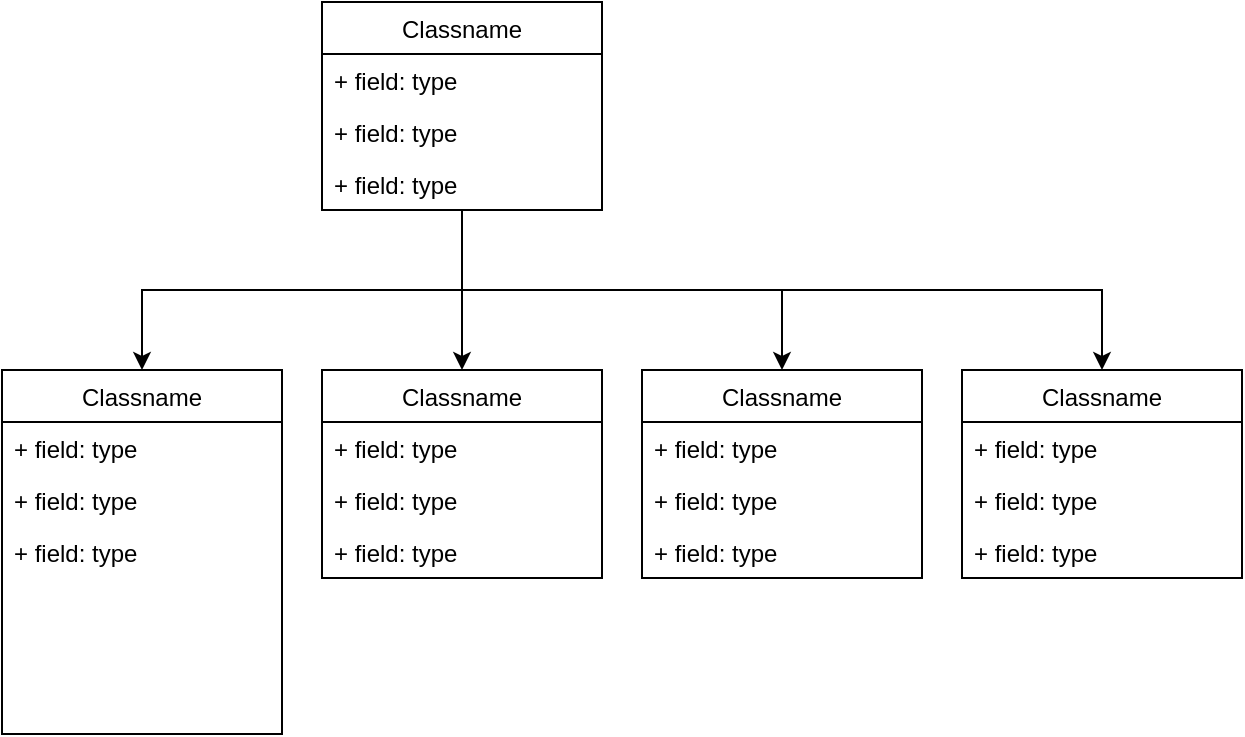 <mxfile version="20.2.3" type="github">
  <diagram id="aS9pjdUC0Do7hMSleVWt" name="第 1 页">
    <mxGraphModel dx="2062" dy="1122" grid="1" gridSize="10" guides="1" tooltips="1" connect="1" arrows="1" fold="1" page="1" pageScale="1" pageWidth="827" pageHeight="1169" math="0" shadow="0">
      <root>
        <mxCell id="0" />
        <mxCell id="1" parent="0" />
        <mxCell id="qjVMfOA5gVnIOqsRLO9Z-42" style="edgeStyle=orthogonalEdgeStyle;rounded=0;orthogonalLoop=1;jettySize=auto;html=1;exitX=0.5;exitY=1;exitDx=0;exitDy=0;" parent="1" source="qjVMfOA5gVnIOqsRLO9Z-1" target="qjVMfOA5gVnIOqsRLO9Z-38" edge="1">
          <mxGeometry relative="1" as="geometry" />
        </mxCell>
        <mxCell id="qjVMfOA5gVnIOqsRLO9Z-43" style="edgeStyle=orthogonalEdgeStyle;rounded=0;orthogonalLoop=1;jettySize=auto;html=1;exitX=0.5;exitY=1;exitDx=0;exitDy=0;" parent="1" source="qjVMfOA5gVnIOqsRLO9Z-1" target="qjVMfOA5gVnIOqsRLO9Z-5" edge="1">
          <mxGeometry relative="1" as="geometry" />
        </mxCell>
        <mxCell id="qjVMfOA5gVnIOqsRLO9Z-44" style="edgeStyle=orthogonalEdgeStyle;rounded=0;orthogonalLoop=1;jettySize=auto;html=1;exitX=0.5;exitY=1;exitDx=0;exitDy=0;" parent="1" source="qjVMfOA5gVnIOqsRLO9Z-1" target="qjVMfOA5gVnIOqsRLO9Z-34" edge="1">
          <mxGeometry relative="1" as="geometry" />
        </mxCell>
        <mxCell id="qjVMfOA5gVnIOqsRLO9Z-49" style="edgeStyle=orthogonalEdgeStyle;rounded=0;orthogonalLoop=1;jettySize=auto;html=1;exitX=0.5;exitY=1;exitDx=0;exitDy=0;entryX=0.5;entryY=0;entryDx=0;entryDy=0;" parent="1" source="qjVMfOA5gVnIOqsRLO9Z-1" target="qjVMfOA5gVnIOqsRLO9Z-45" edge="1">
          <mxGeometry relative="1" as="geometry" />
        </mxCell>
        <mxCell id="qjVMfOA5gVnIOqsRLO9Z-1" value="Classname" style="swimlane;fontStyle=0;childLayout=stackLayout;horizontal=1;startSize=26;fillColor=#FFFFFF;horizontalStack=0;resizeParent=1;resizeParentMax=0;resizeLast=0;collapsible=1;marginBottom=0;" parent="1" vertex="1">
          <mxGeometry x="200" y="250" width="140" height="104" as="geometry">
            <mxRectangle x="200" y="250" width="100" height="30" as="alternateBounds" />
          </mxGeometry>
        </mxCell>
        <mxCell id="qjVMfOA5gVnIOqsRLO9Z-2" value="+ field: type" style="text;strokeColor=none;fillColor=none;align=left;verticalAlign=top;spacingLeft=4;spacingRight=4;overflow=hidden;rotatable=0;points=[[0,0.5],[1,0.5]];portConstraint=eastwest;" parent="qjVMfOA5gVnIOqsRLO9Z-1" vertex="1">
          <mxGeometry y="26" width="140" height="26" as="geometry" />
        </mxCell>
        <mxCell id="qjVMfOA5gVnIOqsRLO9Z-3" value="+ field: type" style="text;strokeColor=none;fillColor=none;align=left;verticalAlign=top;spacingLeft=4;spacingRight=4;overflow=hidden;rotatable=0;points=[[0,0.5],[1,0.5]];portConstraint=eastwest;" parent="qjVMfOA5gVnIOqsRLO9Z-1" vertex="1">
          <mxGeometry y="52" width="140" height="26" as="geometry" />
        </mxCell>
        <mxCell id="qjVMfOA5gVnIOqsRLO9Z-4" value="+ field: type" style="text;strokeColor=none;fillColor=none;align=left;verticalAlign=top;spacingLeft=4;spacingRight=4;overflow=hidden;rotatable=0;points=[[0,0.5],[1,0.5]];portConstraint=eastwest;" parent="qjVMfOA5gVnIOqsRLO9Z-1" vertex="1">
          <mxGeometry y="78" width="140" height="26" as="geometry" />
        </mxCell>
        <mxCell id="qjVMfOA5gVnIOqsRLO9Z-5" value="Classname" style="swimlane;fontStyle=0;childLayout=stackLayout;horizontal=1;startSize=26;fillColor=none;horizontalStack=0;resizeParent=1;resizeParentMax=0;resizeLast=0;collapsible=1;marginBottom=0;direction=east;" parent="1" vertex="1">
          <mxGeometry x="200" y="434" width="140" height="104" as="geometry">
            <mxRectangle x="140" y="434" width="100" height="30" as="alternateBounds" />
          </mxGeometry>
        </mxCell>
        <mxCell id="qjVMfOA5gVnIOqsRLO9Z-6" value="+ field: type" style="text;strokeColor=none;fillColor=none;align=left;verticalAlign=top;spacingLeft=4;spacingRight=4;overflow=hidden;rotatable=0;points=[[0,0.5],[1,0.5]];portConstraint=eastwest;" parent="qjVMfOA5gVnIOqsRLO9Z-5" vertex="1">
          <mxGeometry y="26" width="140" height="26" as="geometry" />
        </mxCell>
        <mxCell id="qjVMfOA5gVnIOqsRLO9Z-7" value="+ field: type" style="text;strokeColor=none;fillColor=none;align=left;verticalAlign=top;spacingLeft=4;spacingRight=4;overflow=hidden;rotatable=0;points=[[0,0.5],[1,0.5]];portConstraint=eastwest;" parent="qjVMfOA5gVnIOqsRLO9Z-5" vertex="1">
          <mxGeometry y="52" width="140" height="26" as="geometry" />
        </mxCell>
        <mxCell id="qjVMfOA5gVnIOqsRLO9Z-8" value="+ field: type" style="text;strokeColor=none;fillColor=none;align=left;verticalAlign=top;spacingLeft=4;spacingRight=4;overflow=hidden;rotatable=0;points=[[0,0.5],[1,0.5]];portConstraint=eastwest;" parent="qjVMfOA5gVnIOqsRLO9Z-5" vertex="1">
          <mxGeometry y="78" width="140" height="26" as="geometry" />
        </mxCell>
        <mxCell id="qjVMfOA5gVnIOqsRLO9Z-34" value="Classname" style="swimlane;fontStyle=0;childLayout=stackLayout;horizontal=1;startSize=26;fillColor=none;horizontalStack=0;resizeParent=1;resizeParentMax=0;resizeLast=0;collapsible=1;marginBottom=0;direction=east;" parent="1" vertex="1">
          <mxGeometry x="360" y="434" width="140" height="104" as="geometry">
            <mxRectangle x="140" y="434" width="100" height="30" as="alternateBounds" />
          </mxGeometry>
        </mxCell>
        <mxCell id="qjVMfOA5gVnIOqsRLO9Z-35" value="+ field: type" style="text;strokeColor=none;fillColor=none;align=left;verticalAlign=top;spacingLeft=4;spacingRight=4;overflow=hidden;rotatable=0;points=[[0,0.5],[1,0.5]];portConstraint=eastwest;" parent="qjVMfOA5gVnIOqsRLO9Z-34" vertex="1">
          <mxGeometry y="26" width="140" height="26" as="geometry" />
        </mxCell>
        <mxCell id="qjVMfOA5gVnIOqsRLO9Z-36" value="+ field: type" style="text;strokeColor=none;fillColor=none;align=left;verticalAlign=top;spacingLeft=4;spacingRight=4;overflow=hidden;rotatable=0;points=[[0,0.5],[1,0.5]];portConstraint=eastwest;" parent="qjVMfOA5gVnIOqsRLO9Z-34" vertex="1">
          <mxGeometry y="52" width="140" height="26" as="geometry" />
        </mxCell>
        <mxCell id="qjVMfOA5gVnIOqsRLO9Z-37" value="+ field: type" style="text;strokeColor=none;fillColor=none;align=left;verticalAlign=top;spacingLeft=4;spacingRight=4;overflow=hidden;rotatable=0;points=[[0,0.5],[1,0.5]];portConstraint=eastwest;" parent="qjVMfOA5gVnIOqsRLO9Z-34" vertex="1">
          <mxGeometry y="78" width="140" height="26" as="geometry" />
        </mxCell>
        <mxCell id="qjVMfOA5gVnIOqsRLO9Z-38" value="Classname" style="swimlane;fontStyle=0;childLayout=stackLayout;horizontal=1;startSize=26;fillColor=none;horizontalStack=0;resizeParent=1;resizeParentMax=0;resizeLast=0;collapsible=1;marginBottom=0;direction=east;" parent="1" vertex="1">
          <mxGeometry x="40" y="434" width="140" height="182" as="geometry">
            <mxRectangle x="140" y="434" width="100" height="30" as="alternateBounds" />
          </mxGeometry>
        </mxCell>
        <mxCell id="qjVMfOA5gVnIOqsRLO9Z-39" value="+ field: type" style="text;strokeColor=none;fillColor=none;align=left;verticalAlign=top;spacingLeft=4;spacingRight=4;overflow=hidden;rotatable=0;points=[[0,0.5],[1,0.5]];portConstraint=eastwest;" parent="qjVMfOA5gVnIOqsRLO9Z-38" vertex="1">
          <mxGeometry y="26" width="140" height="26" as="geometry" />
        </mxCell>
        <mxCell id="qjVMfOA5gVnIOqsRLO9Z-40" value="+ field: type" style="text;strokeColor=none;fillColor=none;align=left;verticalAlign=top;spacingLeft=4;spacingRight=4;overflow=hidden;rotatable=0;points=[[0,0.5],[1,0.5]];portConstraint=eastwest;" parent="qjVMfOA5gVnIOqsRLO9Z-38" vertex="1">
          <mxGeometry y="52" width="140" height="26" as="geometry" />
        </mxCell>
        <mxCell id="qjVMfOA5gVnIOqsRLO9Z-41" value="+ field: type" style="text;strokeColor=none;fillColor=none;align=left;verticalAlign=top;spacingLeft=4;spacingRight=4;overflow=hidden;rotatable=0;points=[[0,0.5],[1,0.5]];portConstraint=eastwest;" parent="qjVMfOA5gVnIOqsRLO9Z-38" vertex="1">
          <mxGeometry y="78" width="140" height="26" as="geometry" />
        </mxCell>
        <mxCell id="qjVMfOA5gVnIOqsRLO9Z-51" style="text;strokeColor=none;fillColor=none;align=left;verticalAlign=top;spacingLeft=4;spacingRight=4;overflow=hidden;rotatable=0;points=[[0,0.5],[1,0.5]];portConstraint=eastwest;" parent="qjVMfOA5gVnIOqsRLO9Z-38" vertex="1">
          <mxGeometry y="104" width="140" height="26" as="geometry" />
        </mxCell>
        <mxCell id="qjVMfOA5gVnIOqsRLO9Z-52" style="text;strokeColor=none;fillColor=none;align=left;verticalAlign=top;spacingLeft=4;spacingRight=4;overflow=hidden;rotatable=0;points=[[0,0.5],[1,0.5]];portConstraint=eastwest;" parent="qjVMfOA5gVnIOqsRLO9Z-38" vertex="1">
          <mxGeometry y="130" width="140" height="26" as="geometry" />
        </mxCell>
        <mxCell id="qjVMfOA5gVnIOqsRLO9Z-53" style="text;strokeColor=none;fillColor=none;align=left;verticalAlign=top;spacingLeft=4;spacingRight=4;overflow=hidden;rotatable=0;points=[[0,0.5],[1,0.5]];portConstraint=eastwest;" parent="qjVMfOA5gVnIOqsRLO9Z-38" vertex="1">
          <mxGeometry y="156" width="140" height="26" as="geometry" />
        </mxCell>
        <mxCell id="qjVMfOA5gVnIOqsRLO9Z-45" value="Classname" style="swimlane;fontStyle=0;childLayout=stackLayout;horizontal=1;startSize=26;fillColor=none;horizontalStack=0;resizeParent=1;resizeParentMax=0;resizeLast=0;collapsible=1;marginBottom=0;direction=east;" parent="1" vertex="1">
          <mxGeometry x="520" y="434" width="140" height="104" as="geometry">
            <mxRectangle x="140" y="434" width="100" height="30" as="alternateBounds" />
          </mxGeometry>
        </mxCell>
        <mxCell id="qjVMfOA5gVnIOqsRLO9Z-46" value="+ field: type" style="text;strokeColor=none;fillColor=none;align=left;verticalAlign=top;spacingLeft=4;spacingRight=4;overflow=hidden;rotatable=0;points=[[0,0.5],[1,0.5]];portConstraint=eastwest;" parent="qjVMfOA5gVnIOqsRLO9Z-45" vertex="1">
          <mxGeometry y="26" width="140" height="26" as="geometry" />
        </mxCell>
        <mxCell id="qjVMfOA5gVnIOqsRLO9Z-47" value="+ field: type" style="text;strokeColor=none;fillColor=none;align=left;verticalAlign=top;spacingLeft=4;spacingRight=4;overflow=hidden;rotatable=0;points=[[0,0.5],[1,0.5]];portConstraint=eastwest;" parent="qjVMfOA5gVnIOqsRLO9Z-45" vertex="1">
          <mxGeometry y="52" width="140" height="26" as="geometry" />
        </mxCell>
        <mxCell id="qjVMfOA5gVnIOqsRLO9Z-48" value="+ field: type" style="text;strokeColor=none;fillColor=none;align=left;verticalAlign=top;spacingLeft=4;spacingRight=4;overflow=hidden;rotatable=0;points=[[0,0.5],[1,0.5]];portConstraint=eastwest;" parent="qjVMfOA5gVnIOqsRLO9Z-45" vertex="1">
          <mxGeometry y="78" width="140" height="26" as="geometry" />
        </mxCell>
      </root>
    </mxGraphModel>
  </diagram>
</mxfile>
